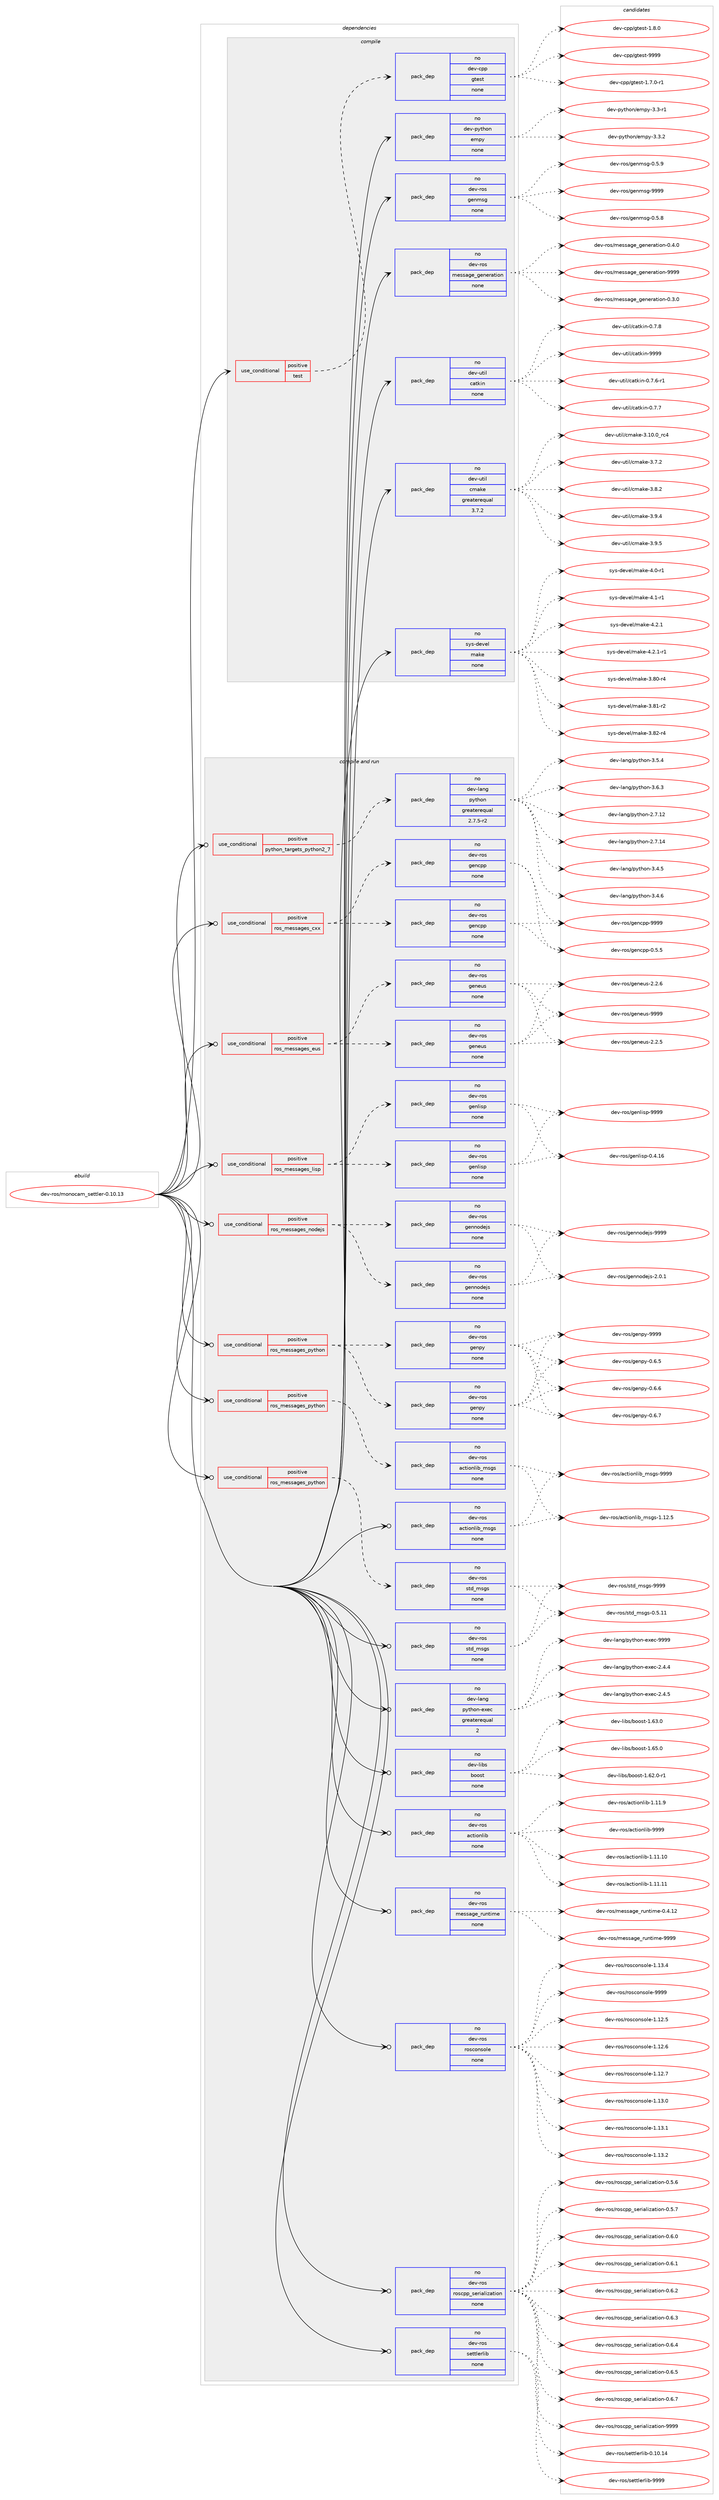 digraph prolog {

# *************
# Graph options
# *************

newrank=true;
concentrate=true;
compound=true;
graph [rankdir=LR,fontname=Helvetica,fontsize=10,ranksep=1.5];#, ranksep=2.5, nodesep=0.2];
edge  [arrowhead=vee];
node  [fontname=Helvetica,fontsize=10];

# **********
# The ebuild
# **********

subgraph cluster_leftcol {
color=gray;
rank=same;
label=<<i>ebuild</i>>;
id [label="dev-ros/monocam_settler-0.10.13", color=red, width=4, href="../dev-ros/monocam_settler-0.10.13.svg"];
}

# ****************
# The dependencies
# ****************

subgraph cluster_midcol {
color=gray;
label=<<i>dependencies</i>>;
subgraph cluster_compile {
fillcolor="#eeeeee";
style=filled;
label=<<i>compile</i>>;
subgraph cond45785 {
dependency204635 [label=<<TABLE BORDER="0" CELLBORDER="1" CELLSPACING="0" CELLPADDING="4"><TR><TD ROWSPAN="3" CELLPADDING="10">use_conditional</TD></TR><TR><TD>positive</TD></TR><TR><TD>test</TD></TR></TABLE>>, shape=none, color=red];
subgraph pack154863 {
dependency204636 [label=<<TABLE BORDER="0" CELLBORDER="1" CELLSPACING="0" CELLPADDING="4" WIDTH="220"><TR><TD ROWSPAN="6" CELLPADDING="30">pack_dep</TD></TR><TR><TD WIDTH="110">no</TD></TR><TR><TD>dev-cpp</TD></TR><TR><TD>gtest</TD></TR><TR><TD>none</TD></TR><TR><TD></TD></TR></TABLE>>, shape=none, color=blue];
}
dependency204635:e -> dependency204636:w [weight=20,style="dashed",arrowhead="vee"];
}
id:e -> dependency204635:w [weight=20,style="solid",arrowhead="vee"];
subgraph pack154864 {
dependency204637 [label=<<TABLE BORDER="0" CELLBORDER="1" CELLSPACING="0" CELLPADDING="4" WIDTH="220"><TR><TD ROWSPAN="6" CELLPADDING="30">pack_dep</TD></TR><TR><TD WIDTH="110">no</TD></TR><TR><TD>dev-python</TD></TR><TR><TD>empy</TD></TR><TR><TD>none</TD></TR><TR><TD></TD></TR></TABLE>>, shape=none, color=blue];
}
id:e -> dependency204637:w [weight=20,style="solid",arrowhead="vee"];
subgraph pack154865 {
dependency204638 [label=<<TABLE BORDER="0" CELLBORDER="1" CELLSPACING="0" CELLPADDING="4" WIDTH="220"><TR><TD ROWSPAN="6" CELLPADDING="30">pack_dep</TD></TR><TR><TD WIDTH="110">no</TD></TR><TR><TD>dev-ros</TD></TR><TR><TD>genmsg</TD></TR><TR><TD>none</TD></TR><TR><TD></TD></TR></TABLE>>, shape=none, color=blue];
}
id:e -> dependency204638:w [weight=20,style="solid",arrowhead="vee"];
subgraph pack154866 {
dependency204639 [label=<<TABLE BORDER="0" CELLBORDER="1" CELLSPACING="0" CELLPADDING="4" WIDTH="220"><TR><TD ROWSPAN="6" CELLPADDING="30">pack_dep</TD></TR><TR><TD WIDTH="110">no</TD></TR><TR><TD>dev-ros</TD></TR><TR><TD>message_generation</TD></TR><TR><TD>none</TD></TR><TR><TD></TD></TR></TABLE>>, shape=none, color=blue];
}
id:e -> dependency204639:w [weight=20,style="solid",arrowhead="vee"];
subgraph pack154867 {
dependency204640 [label=<<TABLE BORDER="0" CELLBORDER="1" CELLSPACING="0" CELLPADDING="4" WIDTH="220"><TR><TD ROWSPAN="6" CELLPADDING="30">pack_dep</TD></TR><TR><TD WIDTH="110">no</TD></TR><TR><TD>dev-util</TD></TR><TR><TD>catkin</TD></TR><TR><TD>none</TD></TR><TR><TD></TD></TR></TABLE>>, shape=none, color=blue];
}
id:e -> dependency204640:w [weight=20,style="solid",arrowhead="vee"];
subgraph pack154868 {
dependency204641 [label=<<TABLE BORDER="0" CELLBORDER="1" CELLSPACING="0" CELLPADDING="4" WIDTH="220"><TR><TD ROWSPAN="6" CELLPADDING="30">pack_dep</TD></TR><TR><TD WIDTH="110">no</TD></TR><TR><TD>dev-util</TD></TR><TR><TD>cmake</TD></TR><TR><TD>greaterequal</TD></TR><TR><TD>3.7.2</TD></TR></TABLE>>, shape=none, color=blue];
}
id:e -> dependency204641:w [weight=20,style="solid",arrowhead="vee"];
subgraph pack154869 {
dependency204642 [label=<<TABLE BORDER="0" CELLBORDER="1" CELLSPACING="0" CELLPADDING="4" WIDTH="220"><TR><TD ROWSPAN="6" CELLPADDING="30">pack_dep</TD></TR><TR><TD WIDTH="110">no</TD></TR><TR><TD>sys-devel</TD></TR><TR><TD>make</TD></TR><TR><TD>none</TD></TR><TR><TD></TD></TR></TABLE>>, shape=none, color=blue];
}
id:e -> dependency204642:w [weight=20,style="solid",arrowhead="vee"];
}
subgraph cluster_compileandrun {
fillcolor="#eeeeee";
style=filled;
label=<<i>compile and run</i>>;
subgraph cond45786 {
dependency204643 [label=<<TABLE BORDER="0" CELLBORDER="1" CELLSPACING="0" CELLPADDING="4"><TR><TD ROWSPAN="3" CELLPADDING="10">use_conditional</TD></TR><TR><TD>positive</TD></TR><TR><TD>python_targets_python2_7</TD></TR></TABLE>>, shape=none, color=red];
subgraph pack154870 {
dependency204644 [label=<<TABLE BORDER="0" CELLBORDER="1" CELLSPACING="0" CELLPADDING="4" WIDTH="220"><TR><TD ROWSPAN="6" CELLPADDING="30">pack_dep</TD></TR><TR><TD WIDTH="110">no</TD></TR><TR><TD>dev-lang</TD></TR><TR><TD>python</TD></TR><TR><TD>greaterequal</TD></TR><TR><TD>2.7.5-r2</TD></TR></TABLE>>, shape=none, color=blue];
}
dependency204643:e -> dependency204644:w [weight=20,style="dashed",arrowhead="vee"];
}
id:e -> dependency204643:w [weight=20,style="solid",arrowhead="odotvee"];
subgraph cond45787 {
dependency204645 [label=<<TABLE BORDER="0" CELLBORDER="1" CELLSPACING="0" CELLPADDING="4"><TR><TD ROWSPAN="3" CELLPADDING="10">use_conditional</TD></TR><TR><TD>positive</TD></TR><TR><TD>ros_messages_cxx</TD></TR></TABLE>>, shape=none, color=red];
subgraph pack154871 {
dependency204646 [label=<<TABLE BORDER="0" CELLBORDER="1" CELLSPACING="0" CELLPADDING="4" WIDTH="220"><TR><TD ROWSPAN="6" CELLPADDING="30">pack_dep</TD></TR><TR><TD WIDTH="110">no</TD></TR><TR><TD>dev-ros</TD></TR><TR><TD>gencpp</TD></TR><TR><TD>none</TD></TR><TR><TD></TD></TR></TABLE>>, shape=none, color=blue];
}
dependency204645:e -> dependency204646:w [weight=20,style="dashed",arrowhead="vee"];
subgraph pack154872 {
dependency204647 [label=<<TABLE BORDER="0" CELLBORDER="1" CELLSPACING="0" CELLPADDING="4" WIDTH="220"><TR><TD ROWSPAN="6" CELLPADDING="30">pack_dep</TD></TR><TR><TD WIDTH="110">no</TD></TR><TR><TD>dev-ros</TD></TR><TR><TD>gencpp</TD></TR><TR><TD>none</TD></TR><TR><TD></TD></TR></TABLE>>, shape=none, color=blue];
}
dependency204645:e -> dependency204647:w [weight=20,style="dashed",arrowhead="vee"];
}
id:e -> dependency204645:w [weight=20,style="solid",arrowhead="odotvee"];
subgraph cond45788 {
dependency204648 [label=<<TABLE BORDER="0" CELLBORDER="1" CELLSPACING="0" CELLPADDING="4"><TR><TD ROWSPAN="3" CELLPADDING="10">use_conditional</TD></TR><TR><TD>positive</TD></TR><TR><TD>ros_messages_eus</TD></TR></TABLE>>, shape=none, color=red];
subgraph pack154873 {
dependency204649 [label=<<TABLE BORDER="0" CELLBORDER="1" CELLSPACING="0" CELLPADDING="4" WIDTH="220"><TR><TD ROWSPAN="6" CELLPADDING="30">pack_dep</TD></TR><TR><TD WIDTH="110">no</TD></TR><TR><TD>dev-ros</TD></TR><TR><TD>geneus</TD></TR><TR><TD>none</TD></TR><TR><TD></TD></TR></TABLE>>, shape=none, color=blue];
}
dependency204648:e -> dependency204649:w [weight=20,style="dashed",arrowhead="vee"];
subgraph pack154874 {
dependency204650 [label=<<TABLE BORDER="0" CELLBORDER="1" CELLSPACING="0" CELLPADDING="4" WIDTH="220"><TR><TD ROWSPAN="6" CELLPADDING="30">pack_dep</TD></TR><TR><TD WIDTH="110">no</TD></TR><TR><TD>dev-ros</TD></TR><TR><TD>geneus</TD></TR><TR><TD>none</TD></TR><TR><TD></TD></TR></TABLE>>, shape=none, color=blue];
}
dependency204648:e -> dependency204650:w [weight=20,style="dashed",arrowhead="vee"];
}
id:e -> dependency204648:w [weight=20,style="solid",arrowhead="odotvee"];
subgraph cond45789 {
dependency204651 [label=<<TABLE BORDER="0" CELLBORDER="1" CELLSPACING="0" CELLPADDING="4"><TR><TD ROWSPAN="3" CELLPADDING="10">use_conditional</TD></TR><TR><TD>positive</TD></TR><TR><TD>ros_messages_lisp</TD></TR></TABLE>>, shape=none, color=red];
subgraph pack154875 {
dependency204652 [label=<<TABLE BORDER="0" CELLBORDER="1" CELLSPACING="0" CELLPADDING="4" WIDTH="220"><TR><TD ROWSPAN="6" CELLPADDING="30">pack_dep</TD></TR><TR><TD WIDTH="110">no</TD></TR><TR><TD>dev-ros</TD></TR><TR><TD>genlisp</TD></TR><TR><TD>none</TD></TR><TR><TD></TD></TR></TABLE>>, shape=none, color=blue];
}
dependency204651:e -> dependency204652:w [weight=20,style="dashed",arrowhead="vee"];
subgraph pack154876 {
dependency204653 [label=<<TABLE BORDER="0" CELLBORDER="1" CELLSPACING="0" CELLPADDING="4" WIDTH="220"><TR><TD ROWSPAN="6" CELLPADDING="30">pack_dep</TD></TR><TR><TD WIDTH="110">no</TD></TR><TR><TD>dev-ros</TD></TR><TR><TD>genlisp</TD></TR><TR><TD>none</TD></TR><TR><TD></TD></TR></TABLE>>, shape=none, color=blue];
}
dependency204651:e -> dependency204653:w [weight=20,style="dashed",arrowhead="vee"];
}
id:e -> dependency204651:w [weight=20,style="solid",arrowhead="odotvee"];
subgraph cond45790 {
dependency204654 [label=<<TABLE BORDER="0" CELLBORDER="1" CELLSPACING="0" CELLPADDING="4"><TR><TD ROWSPAN="3" CELLPADDING="10">use_conditional</TD></TR><TR><TD>positive</TD></TR><TR><TD>ros_messages_nodejs</TD></TR></TABLE>>, shape=none, color=red];
subgraph pack154877 {
dependency204655 [label=<<TABLE BORDER="0" CELLBORDER="1" CELLSPACING="0" CELLPADDING="4" WIDTH="220"><TR><TD ROWSPAN="6" CELLPADDING="30">pack_dep</TD></TR><TR><TD WIDTH="110">no</TD></TR><TR><TD>dev-ros</TD></TR><TR><TD>gennodejs</TD></TR><TR><TD>none</TD></TR><TR><TD></TD></TR></TABLE>>, shape=none, color=blue];
}
dependency204654:e -> dependency204655:w [weight=20,style="dashed",arrowhead="vee"];
subgraph pack154878 {
dependency204656 [label=<<TABLE BORDER="0" CELLBORDER="1" CELLSPACING="0" CELLPADDING="4" WIDTH="220"><TR><TD ROWSPAN="6" CELLPADDING="30">pack_dep</TD></TR><TR><TD WIDTH="110">no</TD></TR><TR><TD>dev-ros</TD></TR><TR><TD>gennodejs</TD></TR><TR><TD>none</TD></TR><TR><TD></TD></TR></TABLE>>, shape=none, color=blue];
}
dependency204654:e -> dependency204656:w [weight=20,style="dashed",arrowhead="vee"];
}
id:e -> dependency204654:w [weight=20,style="solid",arrowhead="odotvee"];
subgraph cond45791 {
dependency204657 [label=<<TABLE BORDER="0" CELLBORDER="1" CELLSPACING="0" CELLPADDING="4"><TR><TD ROWSPAN="3" CELLPADDING="10">use_conditional</TD></TR><TR><TD>positive</TD></TR><TR><TD>ros_messages_python</TD></TR></TABLE>>, shape=none, color=red];
subgraph pack154879 {
dependency204658 [label=<<TABLE BORDER="0" CELLBORDER="1" CELLSPACING="0" CELLPADDING="4" WIDTH="220"><TR><TD ROWSPAN="6" CELLPADDING="30">pack_dep</TD></TR><TR><TD WIDTH="110">no</TD></TR><TR><TD>dev-ros</TD></TR><TR><TD>actionlib_msgs</TD></TR><TR><TD>none</TD></TR><TR><TD></TD></TR></TABLE>>, shape=none, color=blue];
}
dependency204657:e -> dependency204658:w [weight=20,style="dashed",arrowhead="vee"];
}
id:e -> dependency204657:w [weight=20,style="solid",arrowhead="odotvee"];
subgraph cond45792 {
dependency204659 [label=<<TABLE BORDER="0" CELLBORDER="1" CELLSPACING="0" CELLPADDING="4"><TR><TD ROWSPAN="3" CELLPADDING="10">use_conditional</TD></TR><TR><TD>positive</TD></TR><TR><TD>ros_messages_python</TD></TR></TABLE>>, shape=none, color=red];
subgraph pack154880 {
dependency204660 [label=<<TABLE BORDER="0" CELLBORDER="1" CELLSPACING="0" CELLPADDING="4" WIDTH="220"><TR><TD ROWSPAN="6" CELLPADDING="30">pack_dep</TD></TR><TR><TD WIDTH="110">no</TD></TR><TR><TD>dev-ros</TD></TR><TR><TD>genpy</TD></TR><TR><TD>none</TD></TR><TR><TD></TD></TR></TABLE>>, shape=none, color=blue];
}
dependency204659:e -> dependency204660:w [weight=20,style="dashed",arrowhead="vee"];
subgraph pack154881 {
dependency204661 [label=<<TABLE BORDER="0" CELLBORDER="1" CELLSPACING="0" CELLPADDING="4" WIDTH="220"><TR><TD ROWSPAN="6" CELLPADDING="30">pack_dep</TD></TR><TR><TD WIDTH="110">no</TD></TR><TR><TD>dev-ros</TD></TR><TR><TD>genpy</TD></TR><TR><TD>none</TD></TR><TR><TD></TD></TR></TABLE>>, shape=none, color=blue];
}
dependency204659:e -> dependency204661:w [weight=20,style="dashed",arrowhead="vee"];
}
id:e -> dependency204659:w [weight=20,style="solid",arrowhead="odotvee"];
subgraph cond45793 {
dependency204662 [label=<<TABLE BORDER="0" CELLBORDER="1" CELLSPACING="0" CELLPADDING="4"><TR><TD ROWSPAN="3" CELLPADDING="10">use_conditional</TD></TR><TR><TD>positive</TD></TR><TR><TD>ros_messages_python</TD></TR></TABLE>>, shape=none, color=red];
subgraph pack154882 {
dependency204663 [label=<<TABLE BORDER="0" CELLBORDER="1" CELLSPACING="0" CELLPADDING="4" WIDTH="220"><TR><TD ROWSPAN="6" CELLPADDING="30">pack_dep</TD></TR><TR><TD WIDTH="110">no</TD></TR><TR><TD>dev-ros</TD></TR><TR><TD>std_msgs</TD></TR><TR><TD>none</TD></TR><TR><TD></TD></TR></TABLE>>, shape=none, color=blue];
}
dependency204662:e -> dependency204663:w [weight=20,style="dashed",arrowhead="vee"];
}
id:e -> dependency204662:w [weight=20,style="solid",arrowhead="odotvee"];
subgraph pack154883 {
dependency204664 [label=<<TABLE BORDER="0" CELLBORDER="1" CELLSPACING="0" CELLPADDING="4" WIDTH="220"><TR><TD ROWSPAN="6" CELLPADDING="30">pack_dep</TD></TR><TR><TD WIDTH="110">no</TD></TR><TR><TD>dev-lang</TD></TR><TR><TD>python-exec</TD></TR><TR><TD>greaterequal</TD></TR><TR><TD>2</TD></TR></TABLE>>, shape=none, color=blue];
}
id:e -> dependency204664:w [weight=20,style="solid",arrowhead="odotvee"];
subgraph pack154884 {
dependency204665 [label=<<TABLE BORDER="0" CELLBORDER="1" CELLSPACING="0" CELLPADDING="4" WIDTH="220"><TR><TD ROWSPAN="6" CELLPADDING="30">pack_dep</TD></TR><TR><TD WIDTH="110">no</TD></TR><TR><TD>dev-libs</TD></TR><TR><TD>boost</TD></TR><TR><TD>none</TD></TR><TR><TD></TD></TR></TABLE>>, shape=none, color=blue];
}
id:e -> dependency204665:w [weight=20,style="solid",arrowhead="odotvee"];
subgraph pack154885 {
dependency204666 [label=<<TABLE BORDER="0" CELLBORDER="1" CELLSPACING="0" CELLPADDING="4" WIDTH="220"><TR><TD ROWSPAN="6" CELLPADDING="30">pack_dep</TD></TR><TR><TD WIDTH="110">no</TD></TR><TR><TD>dev-ros</TD></TR><TR><TD>actionlib</TD></TR><TR><TD>none</TD></TR><TR><TD></TD></TR></TABLE>>, shape=none, color=blue];
}
id:e -> dependency204666:w [weight=20,style="solid",arrowhead="odotvee"];
subgraph pack154886 {
dependency204667 [label=<<TABLE BORDER="0" CELLBORDER="1" CELLSPACING="0" CELLPADDING="4" WIDTH="220"><TR><TD ROWSPAN="6" CELLPADDING="30">pack_dep</TD></TR><TR><TD WIDTH="110">no</TD></TR><TR><TD>dev-ros</TD></TR><TR><TD>actionlib_msgs</TD></TR><TR><TD>none</TD></TR><TR><TD></TD></TR></TABLE>>, shape=none, color=blue];
}
id:e -> dependency204667:w [weight=20,style="solid",arrowhead="odotvee"];
subgraph pack154887 {
dependency204668 [label=<<TABLE BORDER="0" CELLBORDER="1" CELLSPACING="0" CELLPADDING="4" WIDTH="220"><TR><TD ROWSPAN="6" CELLPADDING="30">pack_dep</TD></TR><TR><TD WIDTH="110">no</TD></TR><TR><TD>dev-ros</TD></TR><TR><TD>message_runtime</TD></TR><TR><TD>none</TD></TR><TR><TD></TD></TR></TABLE>>, shape=none, color=blue];
}
id:e -> dependency204668:w [weight=20,style="solid",arrowhead="odotvee"];
subgraph pack154888 {
dependency204669 [label=<<TABLE BORDER="0" CELLBORDER="1" CELLSPACING="0" CELLPADDING="4" WIDTH="220"><TR><TD ROWSPAN="6" CELLPADDING="30">pack_dep</TD></TR><TR><TD WIDTH="110">no</TD></TR><TR><TD>dev-ros</TD></TR><TR><TD>rosconsole</TD></TR><TR><TD>none</TD></TR><TR><TD></TD></TR></TABLE>>, shape=none, color=blue];
}
id:e -> dependency204669:w [weight=20,style="solid",arrowhead="odotvee"];
subgraph pack154889 {
dependency204670 [label=<<TABLE BORDER="0" CELLBORDER="1" CELLSPACING="0" CELLPADDING="4" WIDTH="220"><TR><TD ROWSPAN="6" CELLPADDING="30">pack_dep</TD></TR><TR><TD WIDTH="110">no</TD></TR><TR><TD>dev-ros</TD></TR><TR><TD>roscpp_serialization</TD></TR><TR><TD>none</TD></TR><TR><TD></TD></TR></TABLE>>, shape=none, color=blue];
}
id:e -> dependency204670:w [weight=20,style="solid",arrowhead="odotvee"];
subgraph pack154890 {
dependency204671 [label=<<TABLE BORDER="0" CELLBORDER="1" CELLSPACING="0" CELLPADDING="4" WIDTH="220"><TR><TD ROWSPAN="6" CELLPADDING="30">pack_dep</TD></TR><TR><TD WIDTH="110">no</TD></TR><TR><TD>dev-ros</TD></TR><TR><TD>settlerlib</TD></TR><TR><TD>none</TD></TR><TR><TD></TD></TR></TABLE>>, shape=none, color=blue];
}
id:e -> dependency204671:w [weight=20,style="solid",arrowhead="odotvee"];
subgraph pack154891 {
dependency204672 [label=<<TABLE BORDER="0" CELLBORDER="1" CELLSPACING="0" CELLPADDING="4" WIDTH="220"><TR><TD ROWSPAN="6" CELLPADDING="30">pack_dep</TD></TR><TR><TD WIDTH="110">no</TD></TR><TR><TD>dev-ros</TD></TR><TR><TD>std_msgs</TD></TR><TR><TD>none</TD></TR><TR><TD></TD></TR></TABLE>>, shape=none, color=blue];
}
id:e -> dependency204672:w [weight=20,style="solid",arrowhead="odotvee"];
}
subgraph cluster_run {
fillcolor="#eeeeee";
style=filled;
label=<<i>run</i>>;
}
}

# **************
# The candidates
# **************

subgraph cluster_choices {
rank=same;
color=gray;
label=<<i>candidates</i>>;

subgraph choice154863 {
color=black;
nodesep=1;
choice1001011184599112112471031161011151164549465546484511449 [label="dev-cpp/gtest-1.7.0-r1", color=red, width=4,href="../dev-cpp/gtest-1.7.0-r1.svg"];
choice100101118459911211247103116101115116454946564648 [label="dev-cpp/gtest-1.8.0", color=red, width=4,href="../dev-cpp/gtest-1.8.0.svg"];
choice1001011184599112112471031161011151164557575757 [label="dev-cpp/gtest-9999", color=red, width=4,href="../dev-cpp/gtest-9999.svg"];
dependency204636:e -> choice1001011184599112112471031161011151164549465546484511449:w [style=dotted,weight="100"];
dependency204636:e -> choice100101118459911211247103116101115116454946564648:w [style=dotted,weight="100"];
dependency204636:e -> choice1001011184599112112471031161011151164557575757:w [style=dotted,weight="100"];
}
subgraph choice154864 {
color=black;
nodesep=1;
choice1001011184511212111610411111047101109112121455146514511449 [label="dev-python/empy-3.3-r1", color=red, width=4,href="../dev-python/empy-3.3-r1.svg"];
choice1001011184511212111610411111047101109112121455146514650 [label="dev-python/empy-3.3.2", color=red, width=4,href="../dev-python/empy-3.3.2.svg"];
dependency204637:e -> choice1001011184511212111610411111047101109112121455146514511449:w [style=dotted,weight="100"];
dependency204637:e -> choice1001011184511212111610411111047101109112121455146514650:w [style=dotted,weight="100"];
}
subgraph choice154865 {
color=black;
nodesep=1;
choice1001011184511411111547103101110109115103454846534656 [label="dev-ros/genmsg-0.5.8", color=red, width=4,href="../dev-ros/genmsg-0.5.8.svg"];
choice1001011184511411111547103101110109115103454846534657 [label="dev-ros/genmsg-0.5.9", color=red, width=4,href="../dev-ros/genmsg-0.5.9.svg"];
choice10010111845114111115471031011101091151034557575757 [label="dev-ros/genmsg-9999", color=red, width=4,href="../dev-ros/genmsg-9999.svg"];
dependency204638:e -> choice1001011184511411111547103101110109115103454846534656:w [style=dotted,weight="100"];
dependency204638:e -> choice1001011184511411111547103101110109115103454846534657:w [style=dotted,weight="100"];
dependency204638:e -> choice10010111845114111115471031011101091151034557575757:w [style=dotted,weight="100"];
}
subgraph choice154866 {
color=black;
nodesep=1;
choice1001011184511411111547109101115115971031019510310111010111497116105111110454846514648 [label="dev-ros/message_generation-0.3.0", color=red, width=4,href="../dev-ros/message_generation-0.3.0.svg"];
choice1001011184511411111547109101115115971031019510310111010111497116105111110454846524648 [label="dev-ros/message_generation-0.4.0", color=red, width=4,href="../dev-ros/message_generation-0.4.0.svg"];
choice10010111845114111115471091011151159710310195103101110101114971161051111104557575757 [label="dev-ros/message_generation-9999", color=red, width=4,href="../dev-ros/message_generation-9999.svg"];
dependency204639:e -> choice1001011184511411111547109101115115971031019510310111010111497116105111110454846514648:w [style=dotted,weight="100"];
dependency204639:e -> choice1001011184511411111547109101115115971031019510310111010111497116105111110454846524648:w [style=dotted,weight="100"];
dependency204639:e -> choice10010111845114111115471091011151159710310195103101110101114971161051111104557575757:w [style=dotted,weight="100"];
}
subgraph choice154867 {
color=black;
nodesep=1;
choice100101118451171161051084799971161071051104548465546544511449 [label="dev-util/catkin-0.7.6-r1", color=red, width=4,href="../dev-util/catkin-0.7.6-r1.svg"];
choice10010111845117116105108479997116107105110454846554655 [label="dev-util/catkin-0.7.7", color=red, width=4,href="../dev-util/catkin-0.7.7.svg"];
choice10010111845117116105108479997116107105110454846554656 [label="dev-util/catkin-0.7.8", color=red, width=4,href="../dev-util/catkin-0.7.8.svg"];
choice100101118451171161051084799971161071051104557575757 [label="dev-util/catkin-9999", color=red, width=4,href="../dev-util/catkin-9999.svg"];
dependency204640:e -> choice100101118451171161051084799971161071051104548465546544511449:w [style=dotted,weight="100"];
dependency204640:e -> choice10010111845117116105108479997116107105110454846554655:w [style=dotted,weight="100"];
dependency204640:e -> choice10010111845117116105108479997116107105110454846554656:w [style=dotted,weight="100"];
dependency204640:e -> choice100101118451171161051084799971161071051104557575757:w [style=dotted,weight="100"];
}
subgraph choice154868 {
color=black;
nodesep=1;
choice1001011184511711610510847991099710710145514649484648951149952 [label="dev-util/cmake-3.10.0_rc4", color=red, width=4,href="../dev-util/cmake-3.10.0_rc4.svg"];
choice10010111845117116105108479910997107101455146554650 [label="dev-util/cmake-3.7.2", color=red, width=4,href="../dev-util/cmake-3.7.2.svg"];
choice10010111845117116105108479910997107101455146564650 [label="dev-util/cmake-3.8.2", color=red, width=4,href="../dev-util/cmake-3.8.2.svg"];
choice10010111845117116105108479910997107101455146574652 [label="dev-util/cmake-3.9.4", color=red, width=4,href="../dev-util/cmake-3.9.4.svg"];
choice10010111845117116105108479910997107101455146574653 [label="dev-util/cmake-3.9.5", color=red, width=4,href="../dev-util/cmake-3.9.5.svg"];
dependency204641:e -> choice1001011184511711610510847991099710710145514649484648951149952:w [style=dotted,weight="100"];
dependency204641:e -> choice10010111845117116105108479910997107101455146554650:w [style=dotted,weight="100"];
dependency204641:e -> choice10010111845117116105108479910997107101455146564650:w [style=dotted,weight="100"];
dependency204641:e -> choice10010111845117116105108479910997107101455146574652:w [style=dotted,weight="100"];
dependency204641:e -> choice10010111845117116105108479910997107101455146574653:w [style=dotted,weight="100"];
}
subgraph choice154869 {
color=black;
nodesep=1;
choice11512111545100101118101108471099710710145514656484511452 [label="sys-devel/make-3.80-r4", color=red, width=4,href="../sys-devel/make-3.80-r4.svg"];
choice11512111545100101118101108471099710710145514656494511450 [label="sys-devel/make-3.81-r2", color=red, width=4,href="../sys-devel/make-3.81-r2.svg"];
choice11512111545100101118101108471099710710145514656504511452 [label="sys-devel/make-3.82-r4", color=red, width=4,href="../sys-devel/make-3.82-r4.svg"];
choice115121115451001011181011084710997107101455246484511449 [label="sys-devel/make-4.0-r1", color=red, width=4,href="../sys-devel/make-4.0-r1.svg"];
choice115121115451001011181011084710997107101455246494511449 [label="sys-devel/make-4.1-r1", color=red, width=4,href="../sys-devel/make-4.1-r1.svg"];
choice115121115451001011181011084710997107101455246504649 [label="sys-devel/make-4.2.1", color=red, width=4,href="../sys-devel/make-4.2.1.svg"];
choice1151211154510010111810110847109971071014552465046494511449 [label="sys-devel/make-4.2.1-r1", color=red, width=4,href="../sys-devel/make-4.2.1-r1.svg"];
dependency204642:e -> choice11512111545100101118101108471099710710145514656484511452:w [style=dotted,weight="100"];
dependency204642:e -> choice11512111545100101118101108471099710710145514656494511450:w [style=dotted,weight="100"];
dependency204642:e -> choice11512111545100101118101108471099710710145514656504511452:w [style=dotted,weight="100"];
dependency204642:e -> choice115121115451001011181011084710997107101455246484511449:w [style=dotted,weight="100"];
dependency204642:e -> choice115121115451001011181011084710997107101455246494511449:w [style=dotted,weight="100"];
dependency204642:e -> choice115121115451001011181011084710997107101455246504649:w [style=dotted,weight="100"];
dependency204642:e -> choice1151211154510010111810110847109971071014552465046494511449:w [style=dotted,weight="100"];
}
subgraph choice154870 {
color=black;
nodesep=1;
choice10010111845108971101034711212111610411111045504655464950 [label="dev-lang/python-2.7.12", color=red, width=4,href="../dev-lang/python-2.7.12.svg"];
choice10010111845108971101034711212111610411111045504655464952 [label="dev-lang/python-2.7.14", color=red, width=4,href="../dev-lang/python-2.7.14.svg"];
choice100101118451089711010347112121116104111110455146524653 [label="dev-lang/python-3.4.5", color=red, width=4,href="../dev-lang/python-3.4.5.svg"];
choice100101118451089711010347112121116104111110455146524654 [label="dev-lang/python-3.4.6", color=red, width=4,href="../dev-lang/python-3.4.6.svg"];
choice100101118451089711010347112121116104111110455146534652 [label="dev-lang/python-3.5.4", color=red, width=4,href="../dev-lang/python-3.5.4.svg"];
choice100101118451089711010347112121116104111110455146544651 [label="dev-lang/python-3.6.3", color=red, width=4,href="../dev-lang/python-3.6.3.svg"];
dependency204644:e -> choice10010111845108971101034711212111610411111045504655464950:w [style=dotted,weight="100"];
dependency204644:e -> choice10010111845108971101034711212111610411111045504655464952:w [style=dotted,weight="100"];
dependency204644:e -> choice100101118451089711010347112121116104111110455146524653:w [style=dotted,weight="100"];
dependency204644:e -> choice100101118451089711010347112121116104111110455146524654:w [style=dotted,weight="100"];
dependency204644:e -> choice100101118451089711010347112121116104111110455146534652:w [style=dotted,weight="100"];
dependency204644:e -> choice100101118451089711010347112121116104111110455146544651:w [style=dotted,weight="100"];
}
subgraph choice154871 {
color=black;
nodesep=1;
choice100101118451141111154710310111099112112454846534653 [label="dev-ros/gencpp-0.5.5", color=red, width=4,href="../dev-ros/gencpp-0.5.5.svg"];
choice1001011184511411111547103101110991121124557575757 [label="dev-ros/gencpp-9999", color=red, width=4,href="../dev-ros/gencpp-9999.svg"];
dependency204646:e -> choice100101118451141111154710310111099112112454846534653:w [style=dotted,weight="100"];
dependency204646:e -> choice1001011184511411111547103101110991121124557575757:w [style=dotted,weight="100"];
}
subgraph choice154872 {
color=black;
nodesep=1;
choice100101118451141111154710310111099112112454846534653 [label="dev-ros/gencpp-0.5.5", color=red, width=4,href="../dev-ros/gencpp-0.5.5.svg"];
choice1001011184511411111547103101110991121124557575757 [label="dev-ros/gencpp-9999", color=red, width=4,href="../dev-ros/gencpp-9999.svg"];
dependency204647:e -> choice100101118451141111154710310111099112112454846534653:w [style=dotted,weight="100"];
dependency204647:e -> choice1001011184511411111547103101110991121124557575757:w [style=dotted,weight="100"];
}
subgraph choice154873 {
color=black;
nodesep=1;
choice1001011184511411111547103101110101117115455046504653 [label="dev-ros/geneus-2.2.5", color=red, width=4,href="../dev-ros/geneus-2.2.5.svg"];
choice1001011184511411111547103101110101117115455046504654 [label="dev-ros/geneus-2.2.6", color=red, width=4,href="../dev-ros/geneus-2.2.6.svg"];
choice10010111845114111115471031011101011171154557575757 [label="dev-ros/geneus-9999", color=red, width=4,href="../dev-ros/geneus-9999.svg"];
dependency204649:e -> choice1001011184511411111547103101110101117115455046504653:w [style=dotted,weight="100"];
dependency204649:e -> choice1001011184511411111547103101110101117115455046504654:w [style=dotted,weight="100"];
dependency204649:e -> choice10010111845114111115471031011101011171154557575757:w [style=dotted,weight="100"];
}
subgraph choice154874 {
color=black;
nodesep=1;
choice1001011184511411111547103101110101117115455046504653 [label="dev-ros/geneus-2.2.5", color=red, width=4,href="../dev-ros/geneus-2.2.5.svg"];
choice1001011184511411111547103101110101117115455046504654 [label="dev-ros/geneus-2.2.6", color=red, width=4,href="../dev-ros/geneus-2.2.6.svg"];
choice10010111845114111115471031011101011171154557575757 [label="dev-ros/geneus-9999", color=red, width=4,href="../dev-ros/geneus-9999.svg"];
dependency204650:e -> choice1001011184511411111547103101110101117115455046504653:w [style=dotted,weight="100"];
dependency204650:e -> choice1001011184511411111547103101110101117115455046504654:w [style=dotted,weight="100"];
dependency204650:e -> choice10010111845114111115471031011101011171154557575757:w [style=dotted,weight="100"];
}
subgraph choice154875 {
color=black;
nodesep=1;
choice100101118451141111154710310111010810511511245484652464954 [label="dev-ros/genlisp-0.4.16", color=red, width=4,href="../dev-ros/genlisp-0.4.16.svg"];
choice10010111845114111115471031011101081051151124557575757 [label="dev-ros/genlisp-9999", color=red, width=4,href="../dev-ros/genlisp-9999.svg"];
dependency204652:e -> choice100101118451141111154710310111010810511511245484652464954:w [style=dotted,weight="100"];
dependency204652:e -> choice10010111845114111115471031011101081051151124557575757:w [style=dotted,weight="100"];
}
subgraph choice154876 {
color=black;
nodesep=1;
choice100101118451141111154710310111010810511511245484652464954 [label="dev-ros/genlisp-0.4.16", color=red, width=4,href="../dev-ros/genlisp-0.4.16.svg"];
choice10010111845114111115471031011101081051151124557575757 [label="dev-ros/genlisp-9999", color=red, width=4,href="../dev-ros/genlisp-9999.svg"];
dependency204653:e -> choice100101118451141111154710310111010810511511245484652464954:w [style=dotted,weight="100"];
dependency204653:e -> choice10010111845114111115471031011101081051151124557575757:w [style=dotted,weight="100"];
}
subgraph choice154877 {
color=black;
nodesep=1;
choice1001011184511411111547103101110110111100101106115455046484649 [label="dev-ros/gennodejs-2.0.1", color=red, width=4,href="../dev-ros/gennodejs-2.0.1.svg"];
choice10010111845114111115471031011101101111001011061154557575757 [label="dev-ros/gennodejs-9999", color=red, width=4,href="../dev-ros/gennodejs-9999.svg"];
dependency204655:e -> choice1001011184511411111547103101110110111100101106115455046484649:w [style=dotted,weight="100"];
dependency204655:e -> choice10010111845114111115471031011101101111001011061154557575757:w [style=dotted,weight="100"];
}
subgraph choice154878 {
color=black;
nodesep=1;
choice1001011184511411111547103101110110111100101106115455046484649 [label="dev-ros/gennodejs-2.0.1", color=red, width=4,href="../dev-ros/gennodejs-2.0.1.svg"];
choice10010111845114111115471031011101101111001011061154557575757 [label="dev-ros/gennodejs-9999", color=red, width=4,href="../dev-ros/gennodejs-9999.svg"];
dependency204656:e -> choice1001011184511411111547103101110110111100101106115455046484649:w [style=dotted,weight="100"];
dependency204656:e -> choice10010111845114111115471031011101101111001011061154557575757:w [style=dotted,weight="100"];
}
subgraph choice154879 {
color=black;
nodesep=1;
choice10010111845114111115479799116105111110108105989510911510311545494649504653 [label="dev-ros/actionlib_msgs-1.12.5", color=red, width=4,href="../dev-ros/actionlib_msgs-1.12.5.svg"];
choice1001011184511411111547979911610511111010810598951091151031154557575757 [label="dev-ros/actionlib_msgs-9999", color=red, width=4,href="../dev-ros/actionlib_msgs-9999.svg"];
dependency204658:e -> choice10010111845114111115479799116105111110108105989510911510311545494649504653:w [style=dotted,weight="100"];
dependency204658:e -> choice1001011184511411111547979911610511111010810598951091151031154557575757:w [style=dotted,weight="100"];
}
subgraph choice154880 {
color=black;
nodesep=1;
choice1001011184511411111547103101110112121454846544653 [label="dev-ros/genpy-0.6.5", color=red, width=4,href="../dev-ros/genpy-0.6.5.svg"];
choice1001011184511411111547103101110112121454846544654 [label="dev-ros/genpy-0.6.6", color=red, width=4,href="../dev-ros/genpy-0.6.6.svg"];
choice1001011184511411111547103101110112121454846544655 [label="dev-ros/genpy-0.6.7", color=red, width=4,href="../dev-ros/genpy-0.6.7.svg"];
choice10010111845114111115471031011101121214557575757 [label="dev-ros/genpy-9999", color=red, width=4,href="../dev-ros/genpy-9999.svg"];
dependency204660:e -> choice1001011184511411111547103101110112121454846544653:w [style=dotted,weight="100"];
dependency204660:e -> choice1001011184511411111547103101110112121454846544654:w [style=dotted,weight="100"];
dependency204660:e -> choice1001011184511411111547103101110112121454846544655:w [style=dotted,weight="100"];
dependency204660:e -> choice10010111845114111115471031011101121214557575757:w [style=dotted,weight="100"];
}
subgraph choice154881 {
color=black;
nodesep=1;
choice1001011184511411111547103101110112121454846544653 [label="dev-ros/genpy-0.6.5", color=red, width=4,href="../dev-ros/genpy-0.6.5.svg"];
choice1001011184511411111547103101110112121454846544654 [label="dev-ros/genpy-0.6.6", color=red, width=4,href="../dev-ros/genpy-0.6.6.svg"];
choice1001011184511411111547103101110112121454846544655 [label="dev-ros/genpy-0.6.7", color=red, width=4,href="../dev-ros/genpy-0.6.7.svg"];
choice10010111845114111115471031011101121214557575757 [label="dev-ros/genpy-9999", color=red, width=4,href="../dev-ros/genpy-9999.svg"];
dependency204661:e -> choice1001011184511411111547103101110112121454846544653:w [style=dotted,weight="100"];
dependency204661:e -> choice1001011184511411111547103101110112121454846544654:w [style=dotted,weight="100"];
dependency204661:e -> choice1001011184511411111547103101110112121454846544655:w [style=dotted,weight="100"];
dependency204661:e -> choice10010111845114111115471031011101121214557575757:w [style=dotted,weight="100"];
}
subgraph choice154882 {
color=black;
nodesep=1;
choice10010111845114111115471151161009510911510311545484653464949 [label="dev-ros/std_msgs-0.5.11", color=red, width=4,href="../dev-ros/std_msgs-0.5.11.svg"];
choice1001011184511411111547115116100951091151031154557575757 [label="dev-ros/std_msgs-9999", color=red, width=4,href="../dev-ros/std_msgs-9999.svg"];
dependency204663:e -> choice10010111845114111115471151161009510911510311545484653464949:w [style=dotted,weight="100"];
dependency204663:e -> choice1001011184511411111547115116100951091151031154557575757:w [style=dotted,weight="100"];
}
subgraph choice154883 {
color=black;
nodesep=1;
choice1001011184510897110103471121211161041111104510112010199455046524652 [label="dev-lang/python-exec-2.4.4", color=red, width=4,href="../dev-lang/python-exec-2.4.4.svg"];
choice1001011184510897110103471121211161041111104510112010199455046524653 [label="dev-lang/python-exec-2.4.5", color=red, width=4,href="../dev-lang/python-exec-2.4.5.svg"];
choice10010111845108971101034711212111610411111045101120101994557575757 [label="dev-lang/python-exec-9999", color=red, width=4,href="../dev-lang/python-exec-9999.svg"];
dependency204664:e -> choice1001011184510897110103471121211161041111104510112010199455046524652:w [style=dotted,weight="100"];
dependency204664:e -> choice1001011184510897110103471121211161041111104510112010199455046524653:w [style=dotted,weight="100"];
dependency204664:e -> choice10010111845108971101034711212111610411111045101120101994557575757:w [style=dotted,weight="100"];
}
subgraph choice154884 {
color=black;
nodesep=1;
choice10010111845108105981154798111111115116454946545046484511449 [label="dev-libs/boost-1.62.0-r1", color=red, width=4,href="../dev-libs/boost-1.62.0-r1.svg"];
choice1001011184510810598115479811111111511645494654514648 [label="dev-libs/boost-1.63.0", color=red, width=4,href="../dev-libs/boost-1.63.0.svg"];
choice1001011184510810598115479811111111511645494654534648 [label="dev-libs/boost-1.65.0", color=red, width=4,href="../dev-libs/boost-1.65.0.svg"];
dependency204665:e -> choice10010111845108105981154798111111115116454946545046484511449:w [style=dotted,weight="100"];
dependency204665:e -> choice1001011184510810598115479811111111511645494654514648:w [style=dotted,weight="100"];
dependency204665:e -> choice1001011184510810598115479811111111511645494654534648:w [style=dotted,weight="100"];
}
subgraph choice154885 {
color=black;
nodesep=1;
choice10010111845114111115479799116105111110108105984549464949464948 [label="dev-ros/actionlib-1.11.10", color=red, width=4,href="../dev-ros/actionlib-1.11.10.svg"];
choice10010111845114111115479799116105111110108105984549464949464949 [label="dev-ros/actionlib-1.11.11", color=red, width=4,href="../dev-ros/actionlib-1.11.11.svg"];
choice100101118451141111154797991161051111101081059845494649494657 [label="dev-ros/actionlib-1.11.9", color=red, width=4,href="../dev-ros/actionlib-1.11.9.svg"];
choice10010111845114111115479799116105111110108105984557575757 [label="dev-ros/actionlib-9999", color=red, width=4,href="../dev-ros/actionlib-9999.svg"];
dependency204666:e -> choice10010111845114111115479799116105111110108105984549464949464948:w [style=dotted,weight="100"];
dependency204666:e -> choice10010111845114111115479799116105111110108105984549464949464949:w [style=dotted,weight="100"];
dependency204666:e -> choice100101118451141111154797991161051111101081059845494649494657:w [style=dotted,weight="100"];
dependency204666:e -> choice10010111845114111115479799116105111110108105984557575757:w [style=dotted,weight="100"];
}
subgraph choice154886 {
color=black;
nodesep=1;
choice10010111845114111115479799116105111110108105989510911510311545494649504653 [label="dev-ros/actionlib_msgs-1.12.5", color=red, width=4,href="../dev-ros/actionlib_msgs-1.12.5.svg"];
choice1001011184511411111547979911610511111010810598951091151031154557575757 [label="dev-ros/actionlib_msgs-9999", color=red, width=4,href="../dev-ros/actionlib_msgs-9999.svg"];
dependency204667:e -> choice10010111845114111115479799116105111110108105989510911510311545494649504653:w [style=dotted,weight="100"];
dependency204667:e -> choice1001011184511411111547979911610511111010810598951091151031154557575757:w [style=dotted,weight="100"];
}
subgraph choice154887 {
color=black;
nodesep=1;
choice1001011184511411111547109101115115971031019511411711011610510910145484652464950 [label="dev-ros/message_runtime-0.4.12", color=red, width=4,href="../dev-ros/message_runtime-0.4.12.svg"];
choice100101118451141111154710910111511597103101951141171101161051091014557575757 [label="dev-ros/message_runtime-9999", color=red, width=4,href="../dev-ros/message_runtime-9999.svg"];
dependency204668:e -> choice1001011184511411111547109101115115971031019511411711011610510910145484652464950:w [style=dotted,weight="100"];
dependency204668:e -> choice100101118451141111154710910111511597103101951141171101161051091014557575757:w [style=dotted,weight="100"];
}
subgraph choice154888 {
color=black;
nodesep=1;
choice10010111845114111115471141111159911111011511110810145494649504653 [label="dev-ros/rosconsole-1.12.5", color=red, width=4,href="../dev-ros/rosconsole-1.12.5.svg"];
choice10010111845114111115471141111159911111011511110810145494649504654 [label="dev-ros/rosconsole-1.12.6", color=red, width=4,href="../dev-ros/rosconsole-1.12.6.svg"];
choice10010111845114111115471141111159911111011511110810145494649504655 [label="dev-ros/rosconsole-1.12.7", color=red, width=4,href="../dev-ros/rosconsole-1.12.7.svg"];
choice10010111845114111115471141111159911111011511110810145494649514648 [label="dev-ros/rosconsole-1.13.0", color=red, width=4,href="../dev-ros/rosconsole-1.13.0.svg"];
choice10010111845114111115471141111159911111011511110810145494649514649 [label="dev-ros/rosconsole-1.13.1", color=red, width=4,href="../dev-ros/rosconsole-1.13.1.svg"];
choice10010111845114111115471141111159911111011511110810145494649514650 [label="dev-ros/rosconsole-1.13.2", color=red, width=4,href="../dev-ros/rosconsole-1.13.2.svg"];
choice10010111845114111115471141111159911111011511110810145494649514652 [label="dev-ros/rosconsole-1.13.4", color=red, width=4,href="../dev-ros/rosconsole-1.13.4.svg"];
choice1001011184511411111547114111115991111101151111081014557575757 [label="dev-ros/rosconsole-9999", color=red, width=4,href="../dev-ros/rosconsole-9999.svg"];
dependency204669:e -> choice10010111845114111115471141111159911111011511110810145494649504653:w [style=dotted,weight="100"];
dependency204669:e -> choice10010111845114111115471141111159911111011511110810145494649504654:w [style=dotted,weight="100"];
dependency204669:e -> choice10010111845114111115471141111159911111011511110810145494649504655:w [style=dotted,weight="100"];
dependency204669:e -> choice10010111845114111115471141111159911111011511110810145494649514648:w [style=dotted,weight="100"];
dependency204669:e -> choice10010111845114111115471141111159911111011511110810145494649514649:w [style=dotted,weight="100"];
dependency204669:e -> choice10010111845114111115471141111159911111011511110810145494649514650:w [style=dotted,weight="100"];
dependency204669:e -> choice10010111845114111115471141111159911111011511110810145494649514652:w [style=dotted,weight="100"];
dependency204669:e -> choice1001011184511411111547114111115991111101151111081014557575757:w [style=dotted,weight="100"];
}
subgraph choice154889 {
color=black;
nodesep=1;
choice100101118451141111154711411111599112112951151011141059710810512297116105111110454846534654 [label="dev-ros/roscpp_serialization-0.5.6", color=red, width=4,href="../dev-ros/roscpp_serialization-0.5.6.svg"];
choice100101118451141111154711411111599112112951151011141059710810512297116105111110454846534655 [label="dev-ros/roscpp_serialization-0.5.7", color=red, width=4,href="../dev-ros/roscpp_serialization-0.5.7.svg"];
choice100101118451141111154711411111599112112951151011141059710810512297116105111110454846544648 [label="dev-ros/roscpp_serialization-0.6.0", color=red, width=4,href="../dev-ros/roscpp_serialization-0.6.0.svg"];
choice100101118451141111154711411111599112112951151011141059710810512297116105111110454846544649 [label="dev-ros/roscpp_serialization-0.6.1", color=red, width=4,href="../dev-ros/roscpp_serialization-0.6.1.svg"];
choice100101118451141111154711411111599112112951151011141059710810512297116105111110454846544650 [label="dev-ros/roscpp_serialization-0.6.2", color=red, width=4,href="../dev-ros/roscpp_serialization-0.6.2.svg"];
choice100101118451141111154711411111599112112951151011141059710810512297116105111110454846544651 [label="dev-ros/roscpp_serialization-0.6.3", color=red, width=4,href="../dev-ros/roscpp_serialization-0.6.3.svg"];
choice100101118451141111154711411111599112112951151011141059710810512297116105111110454846544652 [label="dev-ros/roscpp_serialization-0.6.4", color=red, width=4,href="../dev-ros/roscpp_serialization-0.6.4.svg"];
choice100101118451141111154711411111599112112951151011141059710810512297116105111110454846544653 [label="dev-ros/roscpp_serialization-0.6.5", color=red, width=4,href="../dev-ros/roscpp_serialization-0.6.5.svg"];
choice100101118451141111154711411111599112112951151011141059710810512297116105111110454846544655 [label="dev-ros/roscpp_serialization-0.6.7", color=red, width=4,href="../dev-ros/roscpp_serialization-0.6.7.svg"];
choice1001011184511411111547114111115991121129511510111410597108105122971161051111104557575757 [label="dev-ros/roscpp_serialization-9999", color=red, width=4,href="../dev-ros/roscpp_serialization-9999.svg"];
dependency204670:e -> choice100101118451141111154711411111599112112951151011141059710810512297116105111110454846534654:w [style=dotted,weight="100"];
dependency204670:e -> choice100101118451141111154711411111599112112951151011141059710810512297116105111110454846534655:w [style=dotted,weight="100"];
dependency204670:e -> choice100101118451141111154711411111599112112951151011141059710810512297116105111110454846544648:w [style=dotted,weight="100"];
dependency204670:e -> choice100101118451141111154711411111599112112951151011141059710810512297116105111110454846544649:w [style=dotted,weight="100"];
dependency204670:e -> choice100101118451141111154711411111599112112951151011141059710810512297116105111110454846544650:w [style=dotted,weight="100"];
dependency204670:e -> choice100101118451141111154711411111599112112951151011141059710810512297116105111110454846544651:w [style=dotted,weight="100"];
dependency204670:e -> choice100101118451141111154711411111599112112951151011141059710810512297116105111110454846544652:w [style=dotted,weight="100"];
dependency204670:e -> choice100101118451141111154711411111599112112951151011141059710810512297116105111110454846544653:w [style=dotted,weight="100"];
dependency204670:e -> choice100101118451141111154711411111599112112951151011141059710810512297116105111110454846544655:w [style=dotted,weight="100"];
dependency204670:e -> choice1001011184511411111547114111115991121129511510111410597108105122971161051111104557575757:w [style=dotted,weight="100"];
}
subgraph choice154890 {
color=black;
nodesep=1;
choice1001011184511411111547115101116116108101114108105984548464948464952 [label="dev-ros/settlerlib-0.10.14", color=red, width=4,href="../dev-ros/settlerlib-0.10.14.svg"];
choice1001011184511411111547115101116116108101114108105984557575757 [label="dev-ros/settlerlib-9999", color=red, width=4,href="../dev-ros/settlerlib-9999.svg"];
dependency204671:e -> choice1001011184511411111547115101116116108101114108105984548464948464952:w [style=dotted,weight="100"];
dependency204671:e -> choice1001011184511411111547115101116116108101114108105984557575757:w [style=dotted,weight="100"];
}
subgraph choice154891 {
color=black;
nodesep=1;
choice10010111845114111115471151161009510911510311545484653464949 [label="dev-ros/std_msgs-0.5.11", color=red, width=4,href="../dev-ros/std_msgs-0.5.11.svg"];
choice1001011184511411111547115116100951091151031154557575757 [label="dev-ros/std_msgs-9999", color=red, width=4,href="../dev-ros/std_msgs-9999.svg"];
dependency204672:e -> choice10010111845114111115471151161009510911510311545484653464949:w [style=dotted,weight="100"];
dependency204672:e -> choice1001011184511411111547115116100951091151031154557575757:w [style=dotted,weight="100"];
}
}

}
